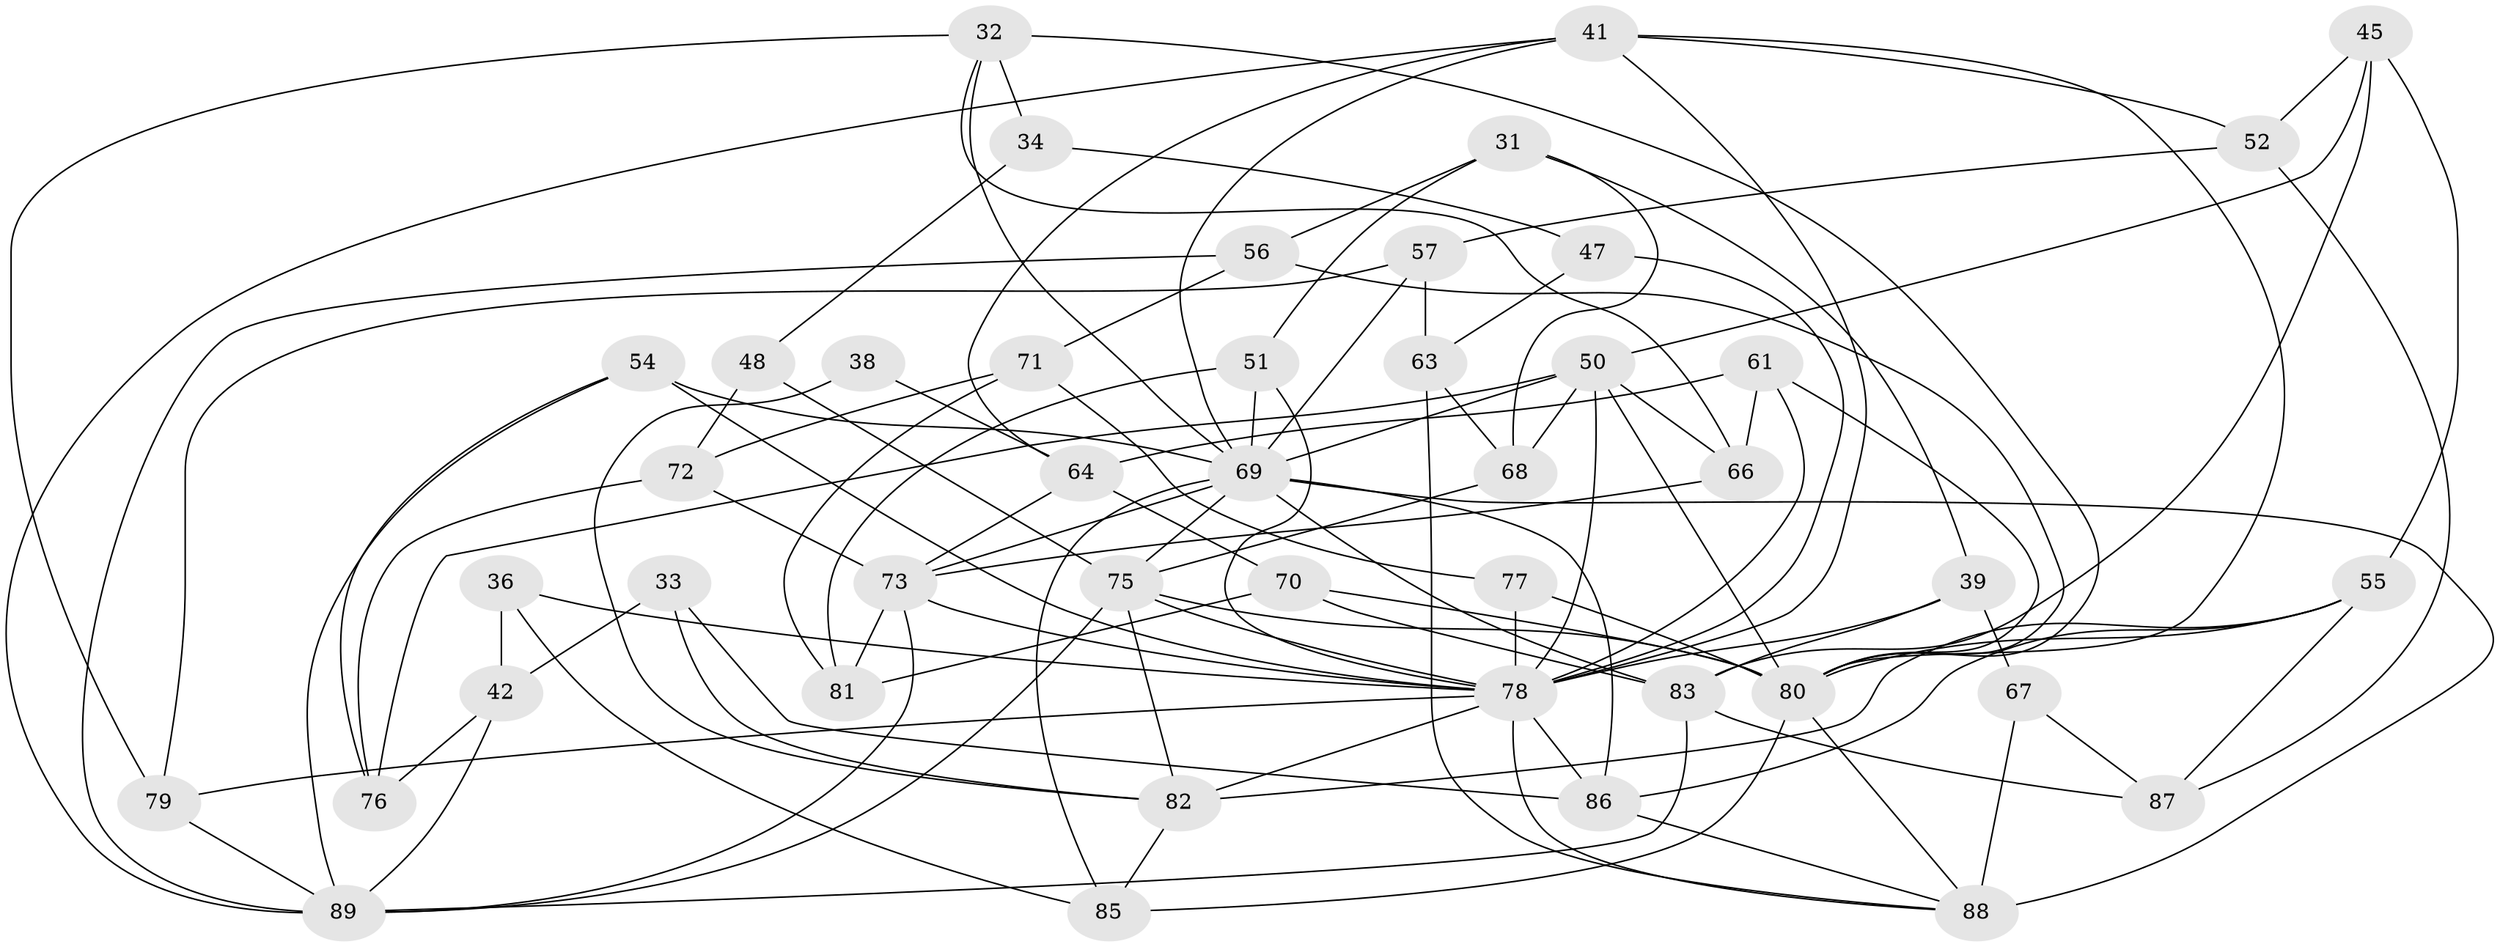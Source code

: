// original degree distribution, {4: 1.0}
// Generated by graph-tools (version 1.1) at 2025/56/03/09/25 04:56:50]
// undirected, 44 vertices, 109 edges
graph export_dot {
graph [start="1"]
  node [color=gray90,style=filled];
  31;
  32 [super="+19"];
  33;
  34;
  36;
  38;
  39;
  41 [super="+30"];
  42;
  45;
  47;
  48;
  50 [super="+14+44"];
  51;
  52;
  54 [super="+49+46"];
  55 [super="+15"];
  56;
  57;
  61;
  63;
  64 [super="+4"];
  66;
  67;
  68;
  69 [super="+65+40"];
  70;
  71;
  72 [super="+2"];
  73 [super="+1+7+21"];
  75 [super="+43"];
  76;
  77;
  78 [super="+9+58+74"];
  79;
  80 [super="+5+17+28+53"];
  81;
  82 [super="+10+27"];
  83 [super="+25"];
  85;
  86 [super="+35"];
  87;
  88 [super="+62+84"];
  89 [super="+59+60"];
  31 -- 68;
  31 -- 51;
  31 -- 39;
  31 -- 56;
  32 -- 34 [weight=2];
  32 -- 79;
  32 -- 66;
  32 -- 80;
  32 -- 69;
  33 -- 42;
  33 -- 86;
  33 -- 82 [weight=2];
  34 -- 48;
  34 -- 47;
  36 -- 42;
  36 -- 85;
  36 -- 78 [weight=2];
  38 -- 64 [weight=2];
  38 -- 82 [weight=2];
  39 -- 67;
  39 -- 83;
  39 -- 78;
  41 -- 52;
  41 -- 64;
  41 -- 69;
  41 -- 80;
  41 -- 78;
  41 -- 89;
  42 -- 76;
  42 -- 89;
  45 -- 52;
  45 -- 55;
  45 -- 50;
  45 -- 83;
  47 -- 63;
  47 -- 78 [weight=2];
  48 -- 72 [weight=2];
  48 -- 75;
  50 -- 68;
  50 -- 78 [weight=2];
  50 -- 76;
  50 -- 66;
  50 -- 69;
  50 -- 80;
  51 -- 81;
  51 -- 78;
  51 -- 69;
  52 -- 57;
  52 -- 87;
  54 -- 78 [weight=4];
  54 -- 89 [weight=2];
  54 -- 76;
  54 -- 69;
  55 -- 87;
  55 -- 82 [weight=2];
  55 -- 80;
  55 -- 86;
  56 -- 80;
  56 -- 71;
  56 -- 89;
  57 -- 79;
  57 -- 63;
  57 -- 69;
  61 -- 66;
  61 -- 64;
  61 -- 80;
  61 -- 78;
  63 -- 68;
  63 -- 88;
  64 -- 70;
  64 -- 73;
  66 -- 73;
  67 -- 87;
  67 -- 88 [weight=2];
  68 -- 75;
  69 -- 88 [weight=2];
  69 -- 73 [weight=2];
  69 -- 75 [weight=2];
  69 -- 83;
  69 -- 85;
  69 -- 86 [weight=2];
  70 -- 81;
  70 -- 83;
  70 -- 80;
  71 -- 81;
  71 -- 77;
  71 -- 72;
  72 -- 73 [weight=2];
  72 -- 76;
  73 -- 81;
  73 -- 89 [weight=2];
  73 -- 78;
  75 -- 80 [weight=2];
  75 -- 82;
  75 -- 89;
  75 -- 78 [weight=2];
  77 -- 78 [weight=2];
  77 -- 80;
  78 -- 86;
  78 -- 79;
  78 -- 82 [weight=2];
  78 -- 88;
  79 -- 89;
  80 -- 85;
  80 -- 88;
  82 -- 85;
  83 -- 89;
  83 -- 87;
  86 -- 88;
}
